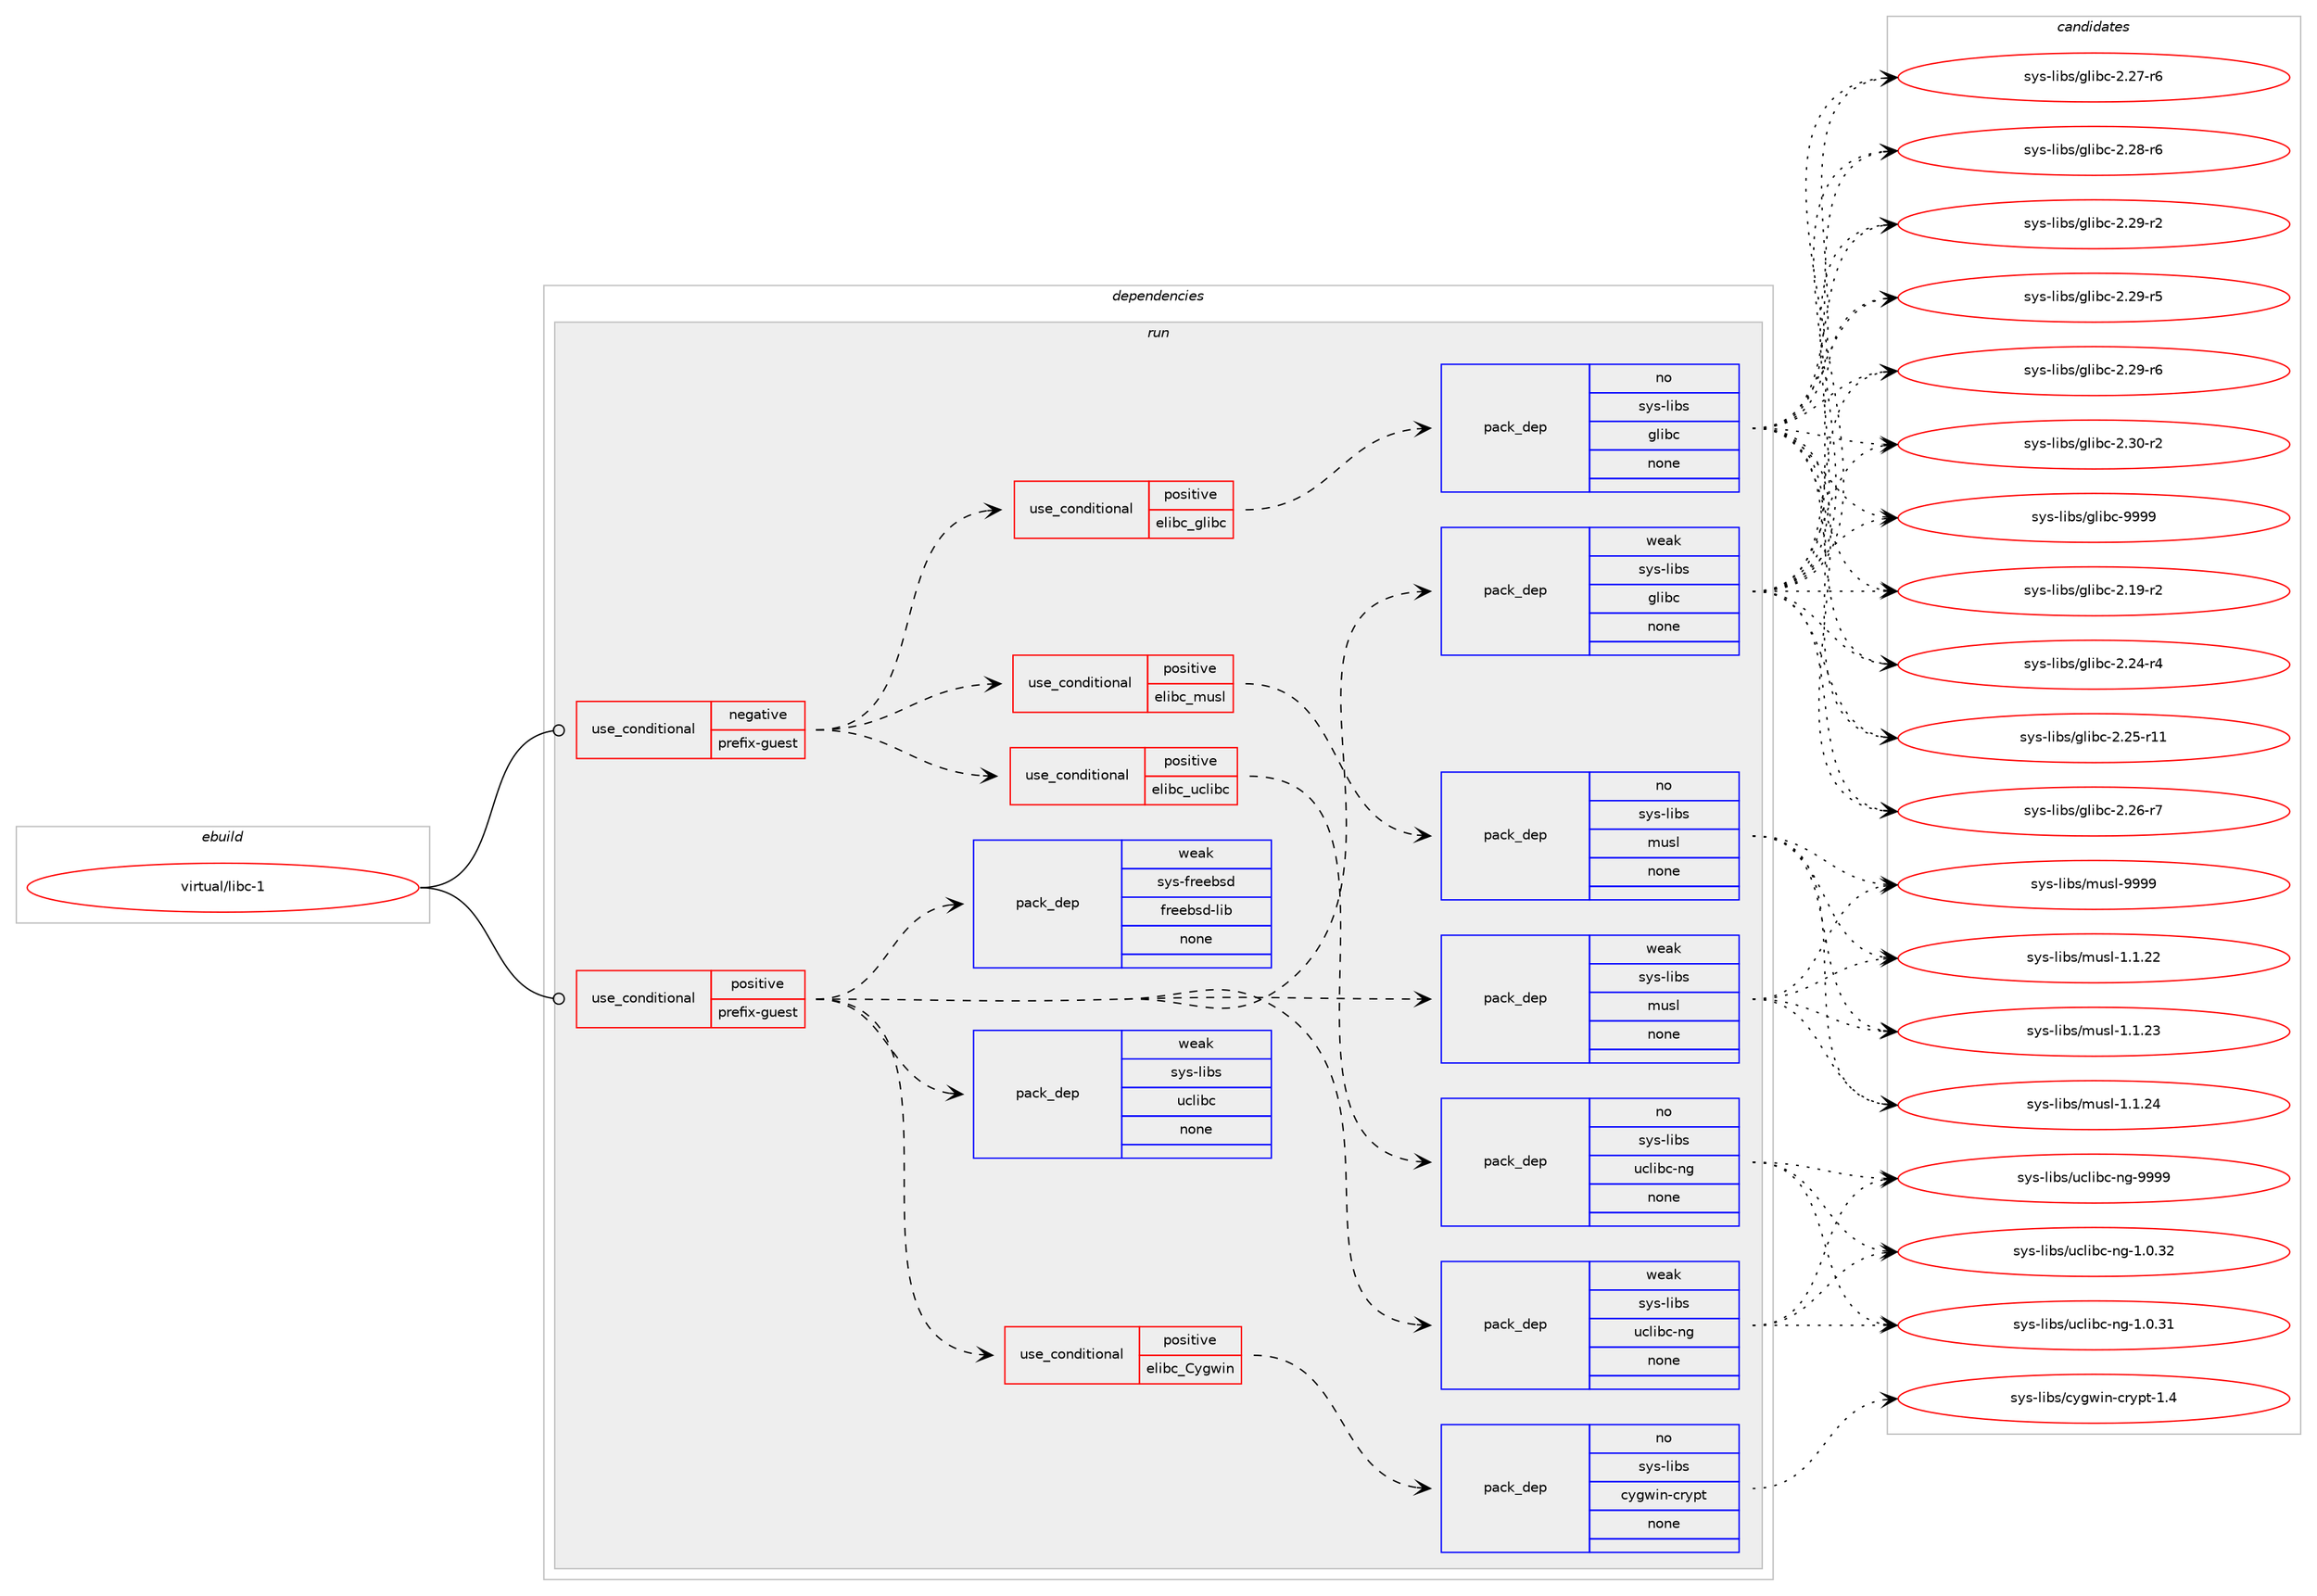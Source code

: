 digraph prolog {

# *************
# Graph options
# *************

newrank=true;
concentrate=true;
compound=true;
graph [rankdir=LR,fontname=Helvetica,fontsize=10,ranksep=1.5];#, ranksep=2.5, nodesep=0.2];
edge  [arrowhead=vee];
node  [fontname=Helvetica,fontsize=10];

# **********
# The ebuild
# **********

subgraph cluster_leftcol {
color=gray;
rank=same;
label=<<i>ebuild</i>>;
id [label="virtual/libc-1", color=red, width=4, href="../virtual/libc-1.svg"];
}

# ****************
# The dependencies
# ****************

subgraph cluster_midcol {
color=gray;
label=<<i>dependencies</i>>;
subgraph cluster_compile {
fillcolor="#eeeeee";
style=filled;
label=<<i>compile</i>>;
}
subgraph cluster_compileandrun {
fillcolor="#eeeeee";
style=filled;
label=<<i>compile and run</i>>;
}
subgraph cluster_run {
fillcolor="#eeeeee";
style=filled;
label=<<i>run</i>>;
subgraph cond216330 {
dependency900383 [label=<<TABLE BORDER="0" CELLBORDER="1" CELLSPACING="0" CELLPADDING="4"><TR><TD ROWSPAN="3" CELLPADDING="10">use_conditional</TD></TR><TR><TD>negative</TD></TR><TR><TD>prefix-guest</TD></TR></TABLE>>, shape=none, color=red];
subgraph cond216331 {
dependency900384 [label=<<TABLE BORDER="0" CELLBORDER="1" CELLSPACING="0" CELLPADDING="4"><TR><TD ROWSPAN="3" CELLPADDING="10">use_conditional</TD></TR><TR><TD>positive</TD></TR><TR><TD>elibc_glibc</TD></TR></TABLE>>, shape=none, color=red];
subgraph pack668143 {
dependency900385 [label=<<TABLE BORDER="0" CELLBORDER="1" CELLSPACING="0" CELLPADDING="4" WIDTH="220"><TR><TD ROWSPAN="6" CELLPADDING="30">pack_dep</TD></TR><TR><TD WIDTH="110">no</TD></TR><TR><TD>sys-libs</TD></TR><TR><TD>glibc</TD></TR><TR><TD>none</TD></TR><TR><TD></TD></TR></TABLE>>, shape=none, color=blue];
}
dependency900384:e -> dependency900385:w [weight=20,style="dashed",arrowhead="vee"];
}
dependency900383:e -> dependency900384:w [weight=20,style="dashed",arrowhead="vee"];
subgraph cond216332 {
dependency900386 [label=<<TABLE BORDER="0" CELLBORDER="1" CELLSPACING="0" CELLPADDING="4"><TR><TD ROWSPAN="3" CELLPADDING="10">use_conditional</TD></TR><TR><TD>positive</TD></TR><TR><TD>elibc_musl</TD></TR></TABLE>>, shape=none, color=red];
subgraph pack668144 {
dependency900387 [label=<<TABLE BORDER="0" CELLBORDER="1" CELLSPACING="0" CELLPADDING="4" WIDTH="220"><TR><TD ROWSPAN="6" CELLPADDING="30">pack_dep</TD></TR><TR><TD WIDTH="110">no</TD></TR><TR><TD>sys-libs</TD></TR><TR><TD>musl</TD></TR><TR><TD>none</TD></TR><TR><TD></TD></TR></TABLE>>, shape=none, color=blue];
}
dependency900386:e -> dependency900387:w [weight=20,style="dashed",arrowhead="vee"];
}
dependency900383:e -> dependency900386:w [weight=20,style="dashed",arrowhead="vee"];
subgraph cond216333 {
dependency900388 [label=<<TABLE BORDER="0" CELLBORDER="1" CELLSPACING="0" CELLPADDING="4"><TR><TD ROWSPAN="3" CELLPADDING="10">use_conditional</TD></TR><TR><TD>positive</TD></TR><TR><TD>elibc_uclibc</TD></TR></TABLE>>, shape=none, color=red];
subgraph pack668145 {
dependency900389 [label=<<TABLE BORDER="0" CELLBORDER="1" CELLSPACING="0" CELLPADDING="4" WIDTH="220"><TR><TD ROWSPAN="6" CELLPADDING="30">pack_dep</TD></TR><TR><TD WIDTH="110">no</TD></TR><TR><TD>sys-libs</TD></TR><TR><TD>uclibc-ng</TD></TR><TR><TD>none</TD></TR><TR><TD></TD></TR></TABLE>>, shape=none, color=blue];
}
dependency900388:e -> dependency900389:w [weight=20,style="dashed",arrowhead="vee"];
}
dependency900383:e -> dependency900388:w [weight=20,style="dashed",arrowhead="vee"];
}
id:e -> dependency900383:w [weight=20,style="solid",arrowhead="odot"];
subgraph cond216334 {
dependency900390 [label=<<TABLE BORDER="0" CELLBORDER="1" CELLSPACING="0" CELLPADDING="4"><TR><TD ROWSPAN="3" CELLPADDING="10">use_conditional</TD></TR><TR><TD>positive</TD></TR><TR><TD>prefix-guest</TD></TR></TABLE>>, shape=none, color=red];
subgraph cond216335 {
dependency900391 [label=<<TABLE BORDER="0" CELLBORDER="1" CELLSPACING="0" CELLPADDING="4"><TR><TD ROWSPAN="3" CELLPADDING="10">use_conditional</TD></TR><TR><TD>positive</TD></TR><TR><TD>elibc_Cygwin</TD></TR></TABLE>>, shape=none, color=red];
subgraph pack668146 {
dependency900392 [label=<<TABLE BORDER="0" CELLBORDER="1" CELLSPACING="0" CELLPADDING="4" WIDTH="220"><TR><TD ROWSPAN="6" CELLPADDING="30">pack_dep</TD></TR><TR><TD WIDTH="110">no</TD></TR><TR><TD>sys-libs</TD></TR><TR><TD>cygwin-crypt</TD></TR><TR><TD>none</TD></TR><TR><TD></TD></TR></TABLE>>, shape=none, color=blue];
}
dependency900391:e -> dependency900392:w [weight=20,style="dashed",arrowhead="vee"];
}
dependency900390:e -> dependency900391:w [weight=20,style="dashed",arrowhead="vee"];
subgraph pack668147 {
dependency900393 [label=<<TABLE BORDER="0" CELLBORDER="1" CELLSPACING="0" CELLPADDING="4" WIDTH="220"><TR><TD ROWSPAN="6" CELLPADDING="30">pack_dep</TD></TR><TR><TD WIDTH="110">weak</TD></TR><TR><TD>sys-libs</TD></TR><TR><TD>glibc</TD></TR><TR><TD>none</TD></TR><TR><TD></TD></TR></TABLE>>, shape=none, color=blue];
}
dependency900390:e -> dependency900393:w [weight=20,style="dashed",arrowhead="vee"];
subgraph pack668148 {
dependency900394 [label=<<TABLE BORDER="0" CELLBORDER="1" CELLSPACING="0" CELLPADDING="4" WIDTH="220"><TR><TD ROWSPAN="6" CELLPADDING="30">pack_dep</TD></TR><TR><TD WIDTH="110">weak</TD></TR><TR><TD>sys-libs</TD></TR><TR><TD>musl</TD></TR><TR><TD>none</TD></TR><TR><TD></TD></TR></TABLE>>, shape=none, color=blue];
}
dependency900390:e -> dependency900394:w [weight=20,style="dashed",arrowhead="vee"];
subgraph pack668149 {
dependency900395 [label=<<TABLE BORDER="0" CELLBORDER="1" CELLSPACING="0" CELLPADDING="4" WIDTH="220"><TR><TD ROWSPAN="6" CELLPADDING="30">pack_dep</TD></TR><TR><TD WIDTH="110">weak</TD></TR><TR><TD>sys-libs</TD></TR><TR><TD>uclibc-ng</TD></TR><TR><TD>none</TD></TR><TR><TD></TD></TR></TABLE>>, shape=none, color=blue];
}
dependency900390:e -> dependency900395:w [weight=20,style="dashed",arrowhead="vee"];
subgraph pack668150 {
dependency900396 [label=<<TABLE BORDER="0" CELLBORDER="1" CELLSPACING="0" CELLPADDING="4" WIDTH="220"><TR><TD ROWSPAN="6" CELLPADDING="30">pack_dep</TD></TR><TR><TD WIDTH="110">weak</TD></TR><TR><TD>sys-libs</TD></TR><TR><TD>uclibc</TD></TR><TR><TD>none</TD></TR><TR><TD></TD></TR></TABLE>>, shape=none, color=blue];
}
dependency900390:e -> dependency900396:w [weight=20,style="dashed",arrowhead="vee"];
subgraph pack668151 {
dependency900397 [label=<<TABLE BORDER="0" CELLBORDER="1" CELLSPACING="0" CELLPADDING="4" WIDTH="220"><TR><TD ROWSPAN="6" CELLPADDING="30">pack_dep</TD></TR><TR><TD WIDTH="110">weak</TD></TR><TR><TD>sys-freebsd</TD></TR><TR><TD>freebsd-lib</TD></TR><TR><TD>none</TD></TR><TR><TD></TD></TR></TABLE>>, shape=none, color=blue];
}
dependency900390:e -> dependency900397:w [weight=20,style="dashed",arrowhead="vee"];
}
id:e -> dependency900390:w [weight=20,style="solid",arrowhead="odot"];
}
}

# **************
# The candidates
# **************

subgraph cluster_choices {
rank=same;
color=gray;
label=<<i>candidates</i>>;

subgraph choice668143 {
color=black;
nodesep=1;
choice115121115451081059811547103108105989945504649574511450 [label="sys-libs/glibc-2.19-r2", color=red, width=4,href="../sys-libs/glibc-2.19-r2.svg"];
choice115121115451081059811547103108105989945504650524511452 [label="sys-libs/glibc-2.24-r4", color=red, width=4,href="../sys-libs/glibc-2.24-r4.svg"];
choice11512111545108105981154710310810598994550465053451144949 [label="sys-libs/glibc-2.25-r11", color=red, width=4,href="../sys-libs/glibc-2.25-r11.svg"];
choice115121115451081059811547103108105989945504650544511455 [label="sys-libs/glibc-2.26-r7", color=red, width=4,href="../sys-libs/glibc-2.26-r7.svg"];
choice115121115451081059811547103108105989945504650554511454 [label="sys-libs/glibc-2.27-r6", color=red, width=4,href="../sys-libs/glibc-2.27-r6.svg"];
choice115121115451081059811547103108105989945504650564511454 [label="sys-libs/glibc-2.28-r6", color=red, width=4,href="../sys-libs/glibc-2.28-r6.svg"];
choice115121115451081059811547103108105989945504650574511450 [label="sys-libs/glibc-2.29-r2", color=red, width=4,href="../sys-libs/glibc-2.29-r2.svg"];
choice115121115451081059811547103108105989945504650574511453 [label="sys-libs/glibc-2.29-r5", color=red, width=4,href="../sys-libs/glibc-2.29-r5.svg"];
choice115121115451081059811547103108105989945504650574511454 [label="sys-libs/glibc-2.29-r6", color=red, width=4,href="../sys-libs/glibc-2.29-r6.svg"];
choice115121115451081059811547103108105989945504651484511450 [label="sys-libs/glibc-2.30-r2", color=red, width=4,href="../sys-libs/glibc-2.30-r2.svg"];
choice11512111545108105981154710310810598994557575757 [label="sys-libs/glibc-9999", color=red, width=4,href="../sys-libs/glibc-9999.svg"];
dependency900385:e -> choice115121115451081059811547103108105989945504649574511450:w [style=dotted,weight="100"];
dependency900385:e -> choice115121115451081059811547103108105989945504650524511452:w [style=dotted,weight="100"];
dependency900385:e -> choice11512111545108105981154710310810598994550465053451144949:w [style=dotted,weight="100"];
dependency900385:e -> choice115121115451081059811547103108105989945504650544511455:w [style=dotted,weight="100"];
dependency900385:e -> choice115121115451081059811547103108105989945504650554511454:w [style=dotted,weight="100"];
dependency900385:e -> choice115121115451081059811547103108105989945504650564511454:w [style=dotted,weight="100"];
dependency900385:e -> choice115121115451081059811547103108105989945504650574511450:w [style=dotted,weight="100"];
dependency900385:e -> choice115121115451081059811547103108105989945504650574511453:w [style=dotted,weight="100"];
dependency900385:e -> choice115121115451081059811547103108105989945504650574511454:w [style=dotted,weight="100"];
dependency900385:e -> choice115121115451081059811547103108105989945504651484511450:w [style=dotted,weight="100"];
dependency900385:e -> choice11512111545108105981154710310810598994557575757:w [style=dotted,weight="100"];
}
subgraph choice668144 {
color=black;
nodesep=1;
choice11512111545108105981154710911711510845494649465050 [label="sys-libs/musl-1.1.22", color=red, width=4,href="../sys-libs/musl-1.1.22.svg"];
choice11512111545108105981154710911711510845494649465051 [label="sys-libs/musl-1.1.23", color=red, width=4,href="../sys-libs/musl-1.1.23.svg"];
choice11512111545108105981154710911711510845494649465052 [label="sys-libs/musl-1.1.24", color=red, width=4,href="../sys-libs/musl-1.1.24.svg"];
choice1151211154510810598115471091171151084557575757 [label="sys-libs/musl-9999", color=red, width=4,href="../sys-libs/musl-9999.svg"];
dependency900387:e -> choice11512111545108105981154710911711510845494649465050:w [style=dotted,weight="100"];
dependency900387:e -> choice11512111545108105981154710911711510845494649465051:w [style=dotted,weight="100"];
dependency900387:e -> choice11512111545108105981154710911711510845494649465052:w [style=dotted,weight="100"];
dependency900387:e -> choice1151211154510810598115471091171151084557575757:w [style=dotted,weight="100"];
}
subgraph choice668145 {
color=black;
nodesep=1;
choice1151211154510810598115471179910810598994511010345494648465149 [label="sys-libs/uclibc-ng-1.0.31", color=red, width=4,href="../sys-libs/uclibc-ng-1.0.31.svg"];
choice1151211154510810598115471179910810598994511010345494648465150 [label="sys-libs/uclibc-ng-1.0.32", color=red, width=4,href="../sys-libs/uclibc-ng-1.0.32.svg"];
choice115121115451081059811547117991081059899451101034557575757 [label="sys-libs/uclibc-ng-9999", color=red, width=4,href="../sys-libs/uclibc-ng-9999.svg"];
dependency900389:e -> choice1151211154510810598115471179910810598994511010345494648465149:w [style=dotted,weight="100"];
dependency900389:e -> choice1151211154510810598115471179910810598994511010345494648465150:w [style=dotted,weight="100"];
dependency900389:e -> choice115121115451081059811547117991081059899451101034557575757:w [style=dotted,weight="100"];
}
subgraph choice668146 {
color=black;
nodesep=1;
choice11512111545108105981154799121103119105110459911412111211645494652 [label="sys-libs/cygwin-crypt-1.4", color=red, width=4,href="../sys-libs/cygwin-crypt-1.4.svg"];
dependency900392:e -> choice11512111545108105981154799121103119105110459911412111211645494652:w [style=dotted,weight="100"];
}
subgraph choice668147 {
color=black;
nodesep=1;
choice115121115451081059811547103108105989945504649574511450 [label="sys-libs/glibc-2.19-r2", color=red, width=4,href="../sys-libs/glibc-2.19-r2.svg"];
choice115121115451081059811547103108105989945504650524511452 [label="sys-libs/glibc-2.24-r4", color=red, width=4,href="../sys-libs/glibc-2.24-r4.svg"];
choice11512111545108105981154710310810598994550465053451144949 [label="sys-libs/glibc-2.25-r11", color=red, width=4,href="../sys-libs/glibc-2.25-r11.svg"];
choice115121115451081059811547103108105989945504650544511455 [label="sys-libs/glibc-2.26-r7", color=red, width=4,href="../sys-libs/glibc-2.26-r7.svg"];
choice115121115451081059811547103108105989945504650554511454 [label="sys-libs/glibc-2.27-r6", color=red, width=4,href="../sys-libs/glibc-2.27-r6.svg"];
choice115121115451081059811547103108105989945504650564511454 [label="sys-libs/glibc-2.28-r6", color=red, width=4,href="../sys-libs/glibc-2.28-r6.svg"];
choice115121115451081059811547103108105989945504650574511450 [label="sys-libs/glibc-2.29-r2", color=red, width=4,href="../sys-libs/glibc-2.29-r2.svg"];
choice115121115451081059811547103108105989945504650574511453 [label="sys-libs/glibc-2.29-r5", color=red, width=4,href="../sys-libs/glibc-2.29-r5.svg"];
choice115121115451081059811547103108105989945504650574511454 [label="sys-libs/glibc-2.29-r6", color=red, width=4,href="../sys-libs/glibc-2.29-r6.svg"];
choice115121115451081059811547103108105989945504651484511450 [label="sys-libs/glibc-2.30-r2", color=red, width=4,href="../sys-libs/glibc-2.30-r2.svg"];
choice11512111545108105981154710310810598994557575757 [label="sys-libs/glibc-9999", color=red, width=4,href="../sys-libs/glibc-9999.svg"];
dependency900393:e -> choice115121115451081059811547103108105989945504649574511450:w [style=dotted,weight="100"];
dependency900393:e -> choice115121115451081059811547103108105989945504650524511452:w [style=dotted,weight="100"];
dependency900393:e -> choice11512111545108105981154710310810598994550465053451144949:w [style=dotted,weight="100"];
dependency900393:e -> choice115121115451081059811547103108105989945504650544511455:w [style=dotted,weight="100"];
dependency900393:e -> choice115121115451081059811547103108105989945504650554511454:w [style=dotted,weight="100"];
dependency900393:e -> choice115121115451081059811547103108105989945504650564511454:w [style=dotted,weight="100"];
dependency900393:e -> choice115121115451081059811547103108105989945504650574511450:w [style=dotted,weight="100"];
dependency900393:e -> choice115121115451081059811547103108105989945504650574511453:w [style=dotted,weight="100"];
dependency900393:e -> choice115121115451081059811547103108105989945504650574511454:w [style=dotted,weight="100"];
dependency900393:e -> choice115121115451081059811547103108105989945504651484511450:w [style=dotted,weight="100"];
dependency900393:e -> choice11512111545108105981154710310810598994557575757:w [style=dotted,weight="100"];
}
subgraph choice668148 {
color=black;
nodesep=1;
choice11512111545108105981154710911711510845494649465050 [label="sys-libs/musl-1.1.22", color=red, width=4,href="../sys-libs/musl-1.1.22.svg"];
choice11512111545108105981154710911711510845494649465051 [label="sys-libs/musl-1.1.23", color=red, width=4,href="../sys-libs/musl-1.1.23.svg"];
choice11512111545108105981154710911711510845494649465052 [label="sys-libs/musl-1.1.24", color=red, width=4,href="../sys-libs/musl-1.1.24.svg"];
choice1151211154510810598115471091171151084557575757 [label="sys-libs/musl-9999", color=red, width=4,href="../sys-libs/musl-9999.svg"];
dependency900394:e -> choice11512111545108105981154710911711510845494649465050:w [style=dotted,weight="100"];
dependency900394:e -> choice11512111545108105981154710911711510845494649465051:w [style=dotted,weight="100"];
dependency900394:e -> choice11512111545108105981154710911711510845494649465052:w [style=dotted,weight="100"];
dependency900394:e -> choice1151211154510810598115471091171151084557575757:w [style=dotted,weight="100"];
}
subgraph choice668149 {
color=black;
nodesep=1;
choice1151211154510810598115471179910810598994511010345494648465149 [label="sys-libs/uclibc-ng-1.0.31", color=red, width=4,href="../sys-libs/uclibc-ng-1.0.31.svg"];
choice1151211154510810598115471179910810598994511010345494648465150 [label="sys-libs/uclibc-ng-1.0.32", color=red, width=4,href="../sys-libs/uclibc-ng-1.0.32.svg"];
choice115121115451081059811547117991081059899451101034557575757 [label="sys-libs/uclibc-ng-9999", color=red, width=4,href="../sys-libs/uclibc-ng-9999.svg"];
dependency900395:e -> choice1151211154510810598115471179910810598994511010345494648465149:w [style=dotted,weight="100"];
dependency900395:e -> choice1151211154510810598115471179910810598994511010345494648465150:w [style=dotted,weight="100"];
dependency900395:e -> choice115121115451081059811547117991081059899451101034557575757:w [style=dotted,weight="100"];
}
subgraph choice668150 {
color=black;
nodesep=1;
}
subgraph choice668151 {
color=black;
nodesep=1;
}
}

}
